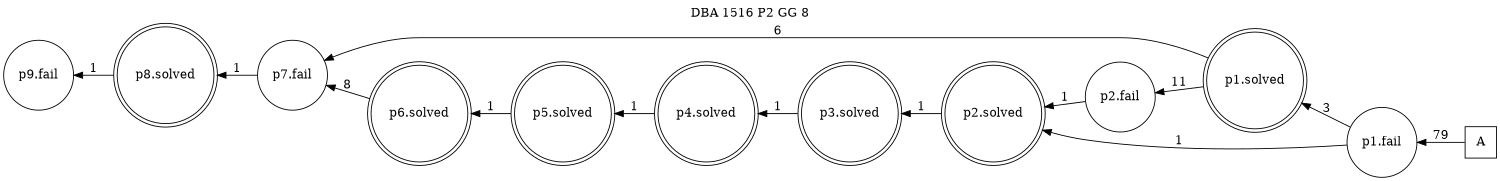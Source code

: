 digraph DBA_1516_P2_GG_8_GOOD {
labelloc="tl"
label= " DBA 1516 P2 GG 8 "
rankdir="RL";
graph [ size=" 10 , 10 !"]

"A" [shape="square" label="A"]
"p1.fail" [shape="circle" label="p1.fail"]
"p1.solved" [shape="doublecircle" label="p1.solved"]
"p2.fail" [shape="circle" label="p2.fail"]
"p2.solved" [shape="doublecircle" label="p2.solved"]
"p3.solved" [shape="doublecircle" label="p3.solved"]
"p4.solved" [shape="doublecircle" label="p4.solved"]
"p5.solved" [shape="doublecircle" label="p5.solved"]
"p6.solved" [shape="doublecircle" label="p6.solved"]
"p7.fail" [shape="circle" label="p7.fail"]
"p8.solved" [shape="doublecircle" label="p8.solved"]
"p9.fail" [shape="circle" label="p9.fail"]
"A" -> "p1.fail" [ label=79]
"p1.fail" -> "p1.solved" [ label=3]
"p1.fail" -> "p2.solved" [ label=1]
"p1.solved" -> "p2.fail" [ label=11]
"p1.solved" -> "p7.fail" [ label=6]
"p2.fail" -> "p2.solved" [ label=1]
"p2.solved" -> "p3.solved" [ label=1]
"p3.solved" -> "p4.solved" [ label=1]
"p4.solved" -> "p5.solved" [ label=1]
"p5.solved" -> "p6.solved" [ label=1]
"p6.solved" -> "p7.fail" [ label=8]
"p7.fail" -> "p8.solved" [ label=1]
"p8.solved" -> "p9.fail" [ label=1]
}
